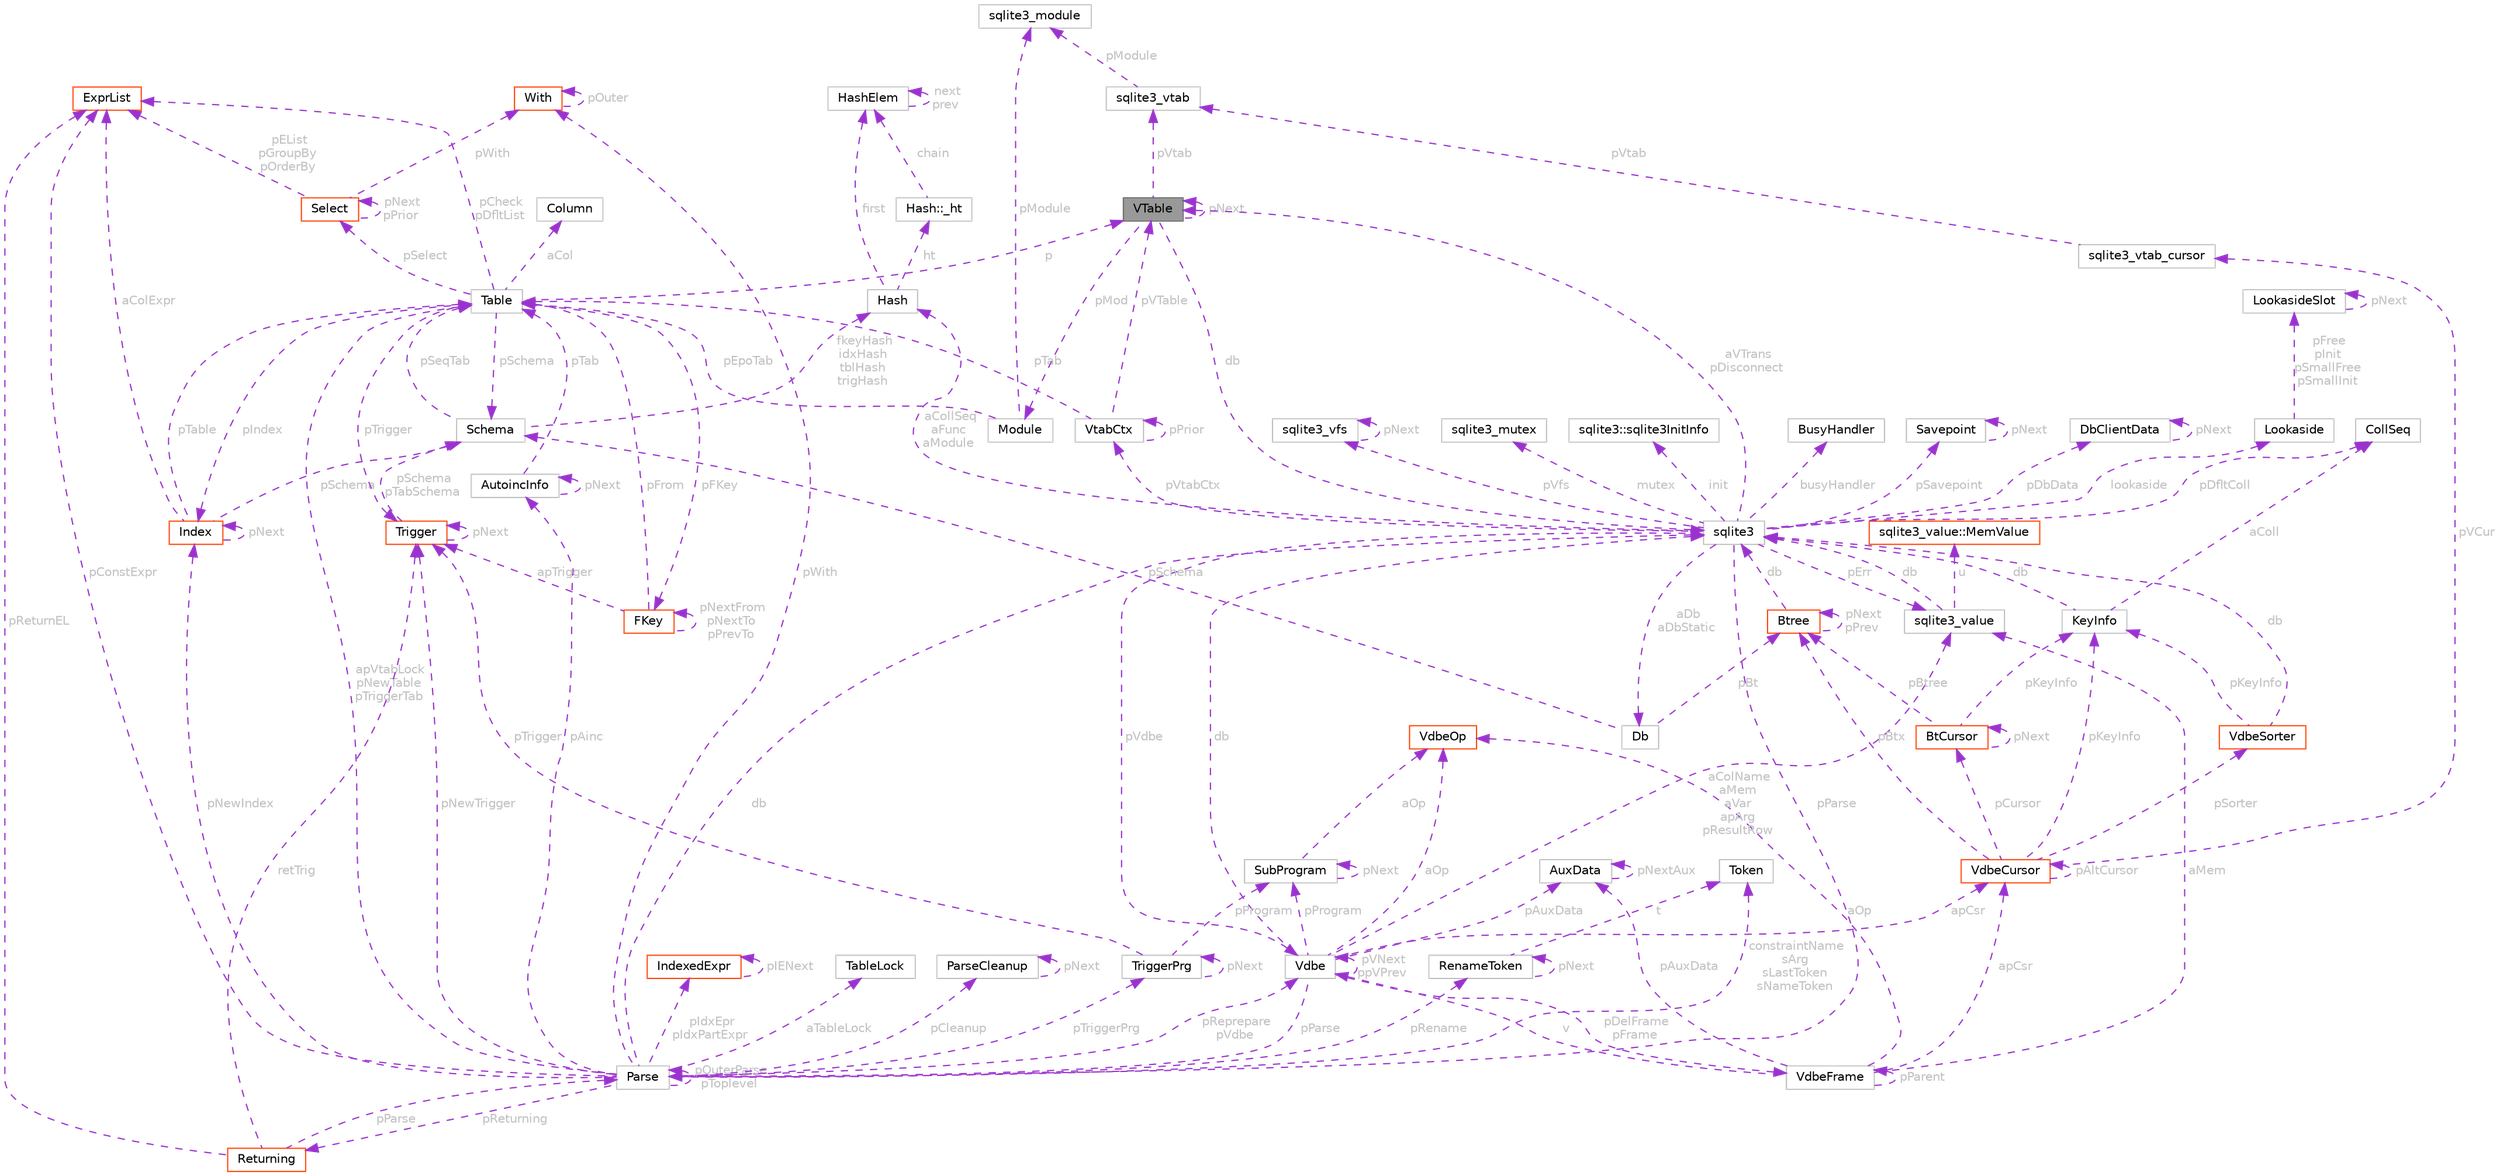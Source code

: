 digraph "VTable"
{
 // LATEX_PDF_SIZE
  bgcolor="transparent";
  edge [fontname=Helvetica,fontsize=10,labelfontname=Helvetica,labelfontsize=10];
  node [fontname=Helvetica,fontsize=10,shape=box,height=0.2,width=0.4];
  Node1 [id="Node000001",label="VTable",height=0.2,width=0.4,color="gray40", fillcolor="grey60", style="filled", fontcolor="black",tooltip=" "];
  Node2 -> Node1 [id="edge1_Node000001_Node000002",dir="back",color="darkorchid3",style="dashed",tooltip=" ",label=" db",fontcolor="grey" ];
  Node2 [id="Node000002",label="sqlite3",height=0.2,width=0.4,color="grey75", fillcolor="white", style="filled",URL="$structsqlite3.html",tooltip=" "];
  Node3 -> Node2 [id="edge2_Node000002_Node000003",dir="back",color="darkorchid3",style="dashed",tooltip=" ",label=" pVfs",fontcolor="grey" ];
  Node3 [id="Node000003",label="sqlite3_vfs",height=0.2,width=0.4,color="grey75", fillcolor="white", style="filled",URL="$structsqlite3__vfs.html",tooltip=" "];
  Node3 -> Node3 [id="edge3_Node000003_Node000003",dir="back",color="darkorchid3",style="dashed",tooltip=" ",label=" pNext",fontcolor="grey" ];
  Node4 -> Node2 [id="edge4_Node000002_Node000004",dir="back",color="darkorchid3",style="dashed",tooltip=" ",label=" pVdbe",fontcolor="grey" ];
  Node4 [id="Node000004",label="Vdbe",height=0.2,width=0.4,color="grey75", fillcolor="white", style="filled",URL="$structVdbe.html",tooltip=" "];
  Node2 -> Node4 [id="edge5_Node000004_Node000002",dir="back",color="darkorchid3",style="dashed",tooltip=" ",label=" db",fontcolor="grey" ];
  Node4 -> Node4 [id="edge6_Node000004_Node000004",dir="back",color="darkorchid3",style="dashed",tooltip=" ",label=" pVNext\nppVPrev",fontcolor="grey" ];
  Node5 -> Node4 [id="edge7_Node000004_Node000005",dir="back",color="darkorchid3",style="dashed",tooltip=" ",label=" pParse",fontcolor="grey" ];
  Node5 [id="Node000005",label="Parse",height=0.2,width=0.4,color="grey75", fillcolor="white", style="filled",URL="$structParse.html",tooltip=" "];
  Node2 -> Node5 [id="edge8_Node000005_Node000002",dir="back",color="darkorchid3",style="dashed",tooltip=" ",label=" db",fontcolor="grey" ];
  Node4 -> Node5 [id="edge9_Node000005_Node000004",dir="back",color="darkorchid3",style="dashed",tooltip=" ",label=" pReprepare\npVdbe",fontcolor="grey" ];
  Node6 -> Node5 [id="edge10_Node000005_Node000006",dir="back",color="darkorchid3",style="dashed",tooltip=" ",label=" pConstExpr",fontcolor="grey" ];
  Node6 [id="Node000006",label="ExprList",height=0.2,width=0.4,color="orangered", fillcolor="white", style="filled",URL="$structExprList.html",tooltip=" "];
  Node36 -> Node5 [id="edge11_Node000005_Node000036",dir="back",color="darkorchid3",style="dashed",tooltip=" ",label=" pIdxEpr\npIdxPartExpr",fontcolor="grey" ];
  Node36 [id="Node000036",label="IndexedExpr",height=0.2,width=0.4,color="orangered", fillcolor="white", style="filled",URL="$structIndexedExpr.html",tooltip=" "];
  Node36 -> Node36 [id="edge12_Node000036_Node000036",dir="back",color="darkorchid3",style="dashed",tooltip=" ",label=" pIENext",fontcolor="grey" ];
  Node37 -> Node5 [id="edge13_Node000005_Node000037",dir="back",color="darkorchid3",style="dashed",tooltip=" ",label=" aTableLock",fontcolor="grey" ];
  Node37 [id="Node000037",label="TableLock",height=0.2,width=0.4,color="grey75", fillcolor="white", style="filled",URL="$structTableLock.html",tooltip=" "];
  Node38 -> Node5 [id="edge14_Node000005_Node000038",dir="back",color="darkorchid3",style="dashed",tooltip=" ",label=" pAinc",fontcolor="grey" ];
  Node38 [id="Node000038",label="AutoincInfo",height=0.2,width=0.4,color="grey75", fillcolor="white", style="filled",URL="$structAutoincInfo.html",tooltip=" "];
  Node38 -> Node38 [id="edge15_Node000038_Node000038",dir="back",color="darkorchid3",style="dashed",tooltip=" ",label=" pNext",fontcolor="grey" ];
  Node12 -> Node38 [id="edge16_Node000038_Node000012",dir="back",color="darkorchid3",style="dashed",tooltip=" ",label=" pTab",fontcolor="grey" ];
  Node12 [id="Node000012",label="Table",height=0.2,width=0.4,color="grey75", fillcolor="white", style="filled",URL="$structTable.html",tooltip=" "];
  Node13 -> Node12 [id="edge17_Node000012_Node000013",dir="back",color="darkorchid3",style="dashed",tooltip=" ",label=" aCol",fontcolor="grey" ];
  Node13 [id="Node000013",label="Column",height=0.2,width=0.4,color="grey75", fillcolor="white", style="filled",URL="$structColumn.html",tooltip=" "];
  Node14 -> Node12 [id="edge18_Node000012_Node000014",dir="back",color="darkorchid3",style="dashed",tooltip=" ",label=" pIndex",fontcolor="grey" ];
  Node14 [id="Node000014",label="Index",height=0.2,width=0.4,color="orangered", fillcolor="white", style="filled",URL="$structIndex.html",tooltip=" "];
  Node12 -> Node14 [id="edge19_Node000014_Node000012",dir="back",color="darkorchid3",style="dashed",tooltip=" ",label=" pTable",fontcolor="grey" ];
  Node14 -> Node14 [id="edge20_Node000014_Node000014",dir="back",color="darkorchid3",style="dashed",tooltip=" ",label=" pNext",fontcolor="grey" ];
  Node15 -> Node14 [id="edge21_Node000014_Node000015",dir="back",color="darkorchid3",style="dashed",tooltip=" ",label=" pSchema",fontcolor="grey" ];
  Node15 [id="Node000015",label="Schema",height=0.2,width=0.4,color="grey75", fillcolor="white", style="filled",URL="$structSchema.html",tooltip=" "];
  Node16 -> Node15 [id="edge22_Node000015_Node000016",dir="back",color="darkorchid3",style="dashed",tooltip=" ",label=" fkeyHash\nidxHash\ntblHash\ntrigHash",fontcolor="grey" ];
  Node16 [id="Node000016",label="Hash",height=0.2,width=0.4,color="grey75", fillcolor="white", style="filled",URL="$structHash.html",tooltip=" "];
  Node17 -> Node16 [id="edge23_Node000016_Node000017",dir="back",color="darkorchid3",style="dashed",tooltip=" ",label=" first",fontcolor="grey" ];
  Node17 [id="Node000017",label="HashElem",height=0.2,width=0.4,color="grey75", fillcolor="white", style="filled",URL="$structHashElem.html",tooltip=" "];
  Node17 -> Node17 [id="edge24_Node000017_Node000017",dir="back",color="darkorchid3",style="dashed",tooltip=" ",label=" next\nprev",fontcolor="grey" ];
  Node18 -> Node16 [id="edge25_Node000016_Node000018",dir="back",color="darkorchid3",style="dashed",tooltip=" ",label=" ht",fontcolor="grey" ];
  Node18 [id="Node000018",label="Hash::_ht",height=0.2,width=0.4,color="grey75", fillcolor="white", style="filled",URL="$structHash_1_1__ht.html",tooltip=" "];
  Node17 -> Node18 [id="edge26_Node000018_Node000017",dir="back",color="darkorchid3",style="dashed",tooltip=" ",label=" chain",fontcolor="grey" ];
  Node12 -> Node15 [id="edge27_Node000015_Node000012",dir="back",color="darkorchid3",style="dashed",tooltip=" ",label=" pSeqTab",fontcolor="grey" ];
  Node6 -> Node14 [id="edge28_Node000014_Node000006",dir="back",color="darkorchid3",style="dashed",tooltip=" ",label=" aColExpr",fontcolor="grey" ];
  Node6 -> Node12 [id="edge29_Node000012_Node000006",dir="back",color="darkorchid3",style="dashed",tooltip=" ",label=" pCheck\npDfltList",fontcolor="grey" ];
  Node19 -> Node12 [id="edge30_Node000012_Node000019",dir="back",color="darkorchid3",style="dashed",tooltip=" ",label=" pFKey",fontcolor="grey" ];
  Node19 [id="Node000019",label="FKey",height=0.2,width=0.4,color="orangered", fillcolor="white", style="filled",URL="$structFKey.html",tooltip=" "];
  Node12 -> Node19 [id="edge31_Node000019_Node000012",dir="back",color="darkorchid3",style="dashed",tooltip=" ",label=" pFrom",fontcolor="grey" ];
  Node19 -> Node19 [id="edge32_Node000019_Node000019",dir="back",color="darkorchid3",style="dashed",tooltip=" ",label=" pNextFrom\npNextTo\npPrevTo",fontcolor="grey" ];
  Node20 -> Node19 [id="edge33_Node000019_Node000020",dir="back",color="darkorchid3",style="dashed",tooltip=" ",label=" apTrigger",fontcolor="grey" ];
  Node20 [id="Node000020",label="Trigger",height=0.2,width=0.4,color="orangered", fillcolor="white", style="filled",URL="$structTrigger.html",tooltip=" "];
  Node15 -> Node20 [id="edge34_Node000020_Node000015",dir="back",color="darkorchid3",style="dashed",tooltip=" ",label=" pSchema\npTabSchema",fontcolor="grey" ];
  Node20 -> Node20 [id="edge35_Node000020_Node000020",dir="back",color="darkorchid3",style="dashed",tooltip=" ",label=" pNext",fontcolor="grey" ];
  Node9 -> Node12 [id="edge36_Node000012_Node000009",dir="back",color="darkorchid3",style="dashed",tooltip=" ",label=" pSelect",fontcolor="grey" ];
  Node9 [id="Node000009",label="Select",height=0.2,width=0.4,color="orangered", fillcolor="white", style="filled",URL="$structSelect.html",tooltip=" "];
  Node6 -> Node9 [id="edge37_Node000009_Node000006",dir="back",color="darkorchid3",style="dashed",tooltip=" ",label=" pEList\npGroupBy\npOrderBy",fontcolor="grey" ];
  Node9 -> Node9 [id="edge38_Node000009_Node000009",dir="back",color="darkorchid3",style="dashed",tooltip=" ",label=" pNext\npPrior",fontcolor="grey" ];
  Node28 -> Node9 [id="edge39_Node000009_Node000028",dir="back",color="darkorchid3",style="dashed",tooltip=" ",label=" pWith",fontcolor="grey" ];
  Node28 [id="Node000028",label="With",height=0.2,width=0.4,color="orangered", fillcolor="white", style="filled",URL="$structWith.html",tooltip=" "];
  Node28 -> Node28 [id="edge40_Node000028_Node000028",dir="back",color="darkorchid3",style="dashed",tooltip=" ",label=" pOuter",fontcolor="grey" ];
  Node1 -> Node12 [id="edge41_Node000012_Node000001",dir="back",color="darkorchid3",style="dashed",tooltip=" ",label=" p",fontcolor="grey" ];
  Node20 -> Node12 [id="edge42_Node000012_Node000020",dir="back",color="darkorchid3",style="dashed",tooltip=" ",label=" pTrigger",fontcolor="grey" ];
  Node15 -> Node12 [id="edge43_Node000012_Node000015",dir="back",color="darkorchid3",style="dashed",tooltip=" ",label=" pSchema",fontcolor="grey" ];
  Node5 -> Node5 [id="edge44_Node000005_Node000005",dir="back",color="darkorchid3",style="dashed",tooltip=" ",label=" pOuterParse\npToplevel",fontcolor="grey" ];
  Node12 -> Node5 [id="edge45_Node000005_Node000012",dir="back",color="darkorchid3",style="dashed",tooltip=" ",label=" apVtabLock\npNewTable\npTriggerTab",fontcolor="grey" ];
  Node39 -> Node5 [id="edge46_Node000005_Node000039",dir="back",color="darkorchid3",style="dashed",tooltip=" ",label=" pTriggerPrg",fontcolor="grey" ];
  Node39 [id="Node000039",label="TriggerPrg",height=0.2,width=0.4,color="grey75", fillcolor="white", style="filled",URL="$structTriggerPrg.html",tooltip=" "];
  Node20 -> Node39 [id="edge47_Node000039_Node000020",dir="back",color="darkorchid3",style="dashed",tooltip=" ",label=" pTrigger",fontcolor="grey" ];
  Node39 -> Node39 [id="edge48_Node000039_Node000039",dir="back",color="darkorchid3",style="dashed",tooltip=" ",label=" pNext",fontcolor="grey" ];
  Node40 -> Node39 [id="edge49_Node000039_Node000040",dir="back",color="darkorchid3",style="dashed",tooltip=" ",label=" pProgram",fontcolor="grey" ];
  Node40 [id="Node000040",label="SubProgram",height=0.2,width=0.4,color="grey75", fillcolor="white", style="filled",URL="$structSubProgram.html",tooltip=" "];
  Node41 -> Node40 [id="edge50_Node000040_Node000041",dir="back",color="darkorchid3",style="dashed",tooltip=" ",label=" aOp",fontcolor="grey" ];
  Node41 [id="Node000041",label="VdbeOp",height=0.2,width=0.4,color="orangered", fillcolor="white", style="filled",URL="$structVdbeOp.html",tooltip=" "];
  Node40 -> Node40 [id="edge51_Node000040_Node000040",dir="back",color="darkorchid3",style="dashed",tooltip=" ",label=" pNext",fontcolor="grey" ];
  Node49 -> Node5 [id="edge52_Node000005_Node000049",dir="back",color="darkorchid3",style="dashed",tooltip=" ",label=" pCleanup",fontcolor="grey" ];
  Node49 [id="Node000049",label="ParseCleanup",height=0.2,width=0.4,color="grey75", fillcolor="white", style="filled",URL="$structParseCleanup.html",tooltip=" "];
  Node49 -> Node49 [id="edge53_Node000049_Node000049",dir="back",color="darkorchid3",style="dashed",tooltip=" ",label=" pNext",fontcolor="grey" ];
  Node50 -> Node5 [id="edge54_Node000005_Node000050",dir="back",color="darkorchid3",style="dashed",tooltip=" ",label=" constraintName\nsArg\nsLastToken\nsNameToken",fontcolor="grey" ];
  Node50 [id="Node000050",label="Token",height=0.2,width=0.4,color="grey75", fillcolor="white", style="filled",URL="$structToken.html",tooltip=" "];
  Node51 -> Node5 [id="edge55_Node000005_Node000051",dir="back",color="darkorchid3",style="dashed",tooltip=" ",label=" pReturning",fontcolor="grey" ];
  Node51 [id="Node000051",label="Returning",height=0.2,width=0.4,color="orangered", fillcolor="white", style="filled",URL="$structReturning.html",tooltip=" "];
  Node5 -> Node51 [id="edge56_Node000051_Node000005",dir="back",color="darkorchid3",style="dashed",tooltip=" ",label=" pParse",fontcolor="grey" ];
  Node6 -> Node51 [id="edge57_Node000051_Node000006",dir="back",color="darkorchid3",style="dashed",tooltip=" ",label=" pReturnEL",fontcolor="grey" ];
  Node20 -> Node51 [id="edge58_Node000051_Node000020",dir="back",color="darkorchid3",style="dashed",tooltip=" ",label=" retTrig",fontcolor="grey" ];
  Node14 -> Node5 [id="edge59_Node000005_Node000014",dir="back",color="darkorchid3",style="dashed",tooltip=" ",label=" pNewIndex",fontcolor="grey" ];
  Node20 -> Node5 [id="edge60_Node000005_Node000020",dir="back",color="darkorchid3",style="dashed",tooltip=" ",label=" pNewTrigger",fontcolor="grey" ];
  Node28 -> Node5 [id="edge61_Node000005_Node000028",dir="back",color="darkorchid3",style="dashed",tooltip=" ",label=" pWith",fontcolor="grey" ];
  Node52 -> Node5 [id="edge62_Node000005_Node000052",dir="back",color="darkorchid3",style="dashed",tooltip=" ",label=" pRename",fontcolor="grey" ];
  Node52 [id="Node000052",label="RenameToken",height=0.2,width=0.4,color="grey75", fillcolor="white", style="filled",URL="$structRenameToken.html",tooltip=" "];
  Node50 -> Node52 [id="edge63_Node000052_Node000050",dir="back",color="darkorchid3",style="dashed",tooltip=" ",label=" t",fontcolor="grey" ];
  Node52 -> Node52 [id="edge64_Node000052_Node000052",dir="back",color="darkorchid3",style="dashed",tooltip=" ",label=" pNext",fontcolor="grey" ];
  Node44 -> Node4 [id="edge65_Node000004_Node000044",dir="back",color="darkorchid3",style="dashed",tooltip=" ",label=" aColName\naMem\naVar\napArg\npResultRow",fontcolor="grey" ];
  Node44 [id="Node000044",label="sqlite3_value",height=0.2,width=0.4,color="grey75", fillcolor="white", style="filled",URL="$structsqlite3__value.html",tooltip=" "];
  Node45 -> Node44 [id="edge66_Node000044_Node000045",dir="back",color="darkorchid3",style="dashed",tooltip=" ",label=" u",fontcolor="grey" ];
  Node45 [id="Node000045",label="sqlite3_value::MemValue",height=0.2,width=0.4,color="orangered", fillcolor="white", style="filled",URL="$unionsqlite3__value_1_1MemValue.html",tooltip=" "];
  Node2 -> Node44 [id="edge67_Node000044_Node000002",dir="back",color="darkorchid3",style="dashed",tooltip=" ",label=" db",fontcolor="grey" ];
  Node53 -> Node4 [id="edge68_Node000004_Node000053",dir="back",color="darkorchid3",style="dashed",tooltip=" ",label=" apCsr",fontcolor="grey" ];
  Node53 [id="Node000053",label="VdbeCursor",height=0.2,width=0.4,color="orangered", fillcolor="white", style="filled",URL="$structVdbeCursor.html",tooltip=" "];
  Node54 -> Node53 [id="edge69_Node000053_Node000054",dir="back",color="darkorchid3",style="dashed",tooltip=" ",label=" pBtx",fontcolor="grey" ];
  Node54 [id="Node000054",label="Btree",height=0.2,width=0.4,color="orangered", fillcolor="white", style="filled",URL="$structBtree.html",tooltip=" "];
  Node2 -> Node54 [id="edge70_Node000054_Node000002",dir="back",color="darkorchid3",style="dashed",tooltip=" ",label=" db",fontcolor="grey" ];
  Node54 -> Node54 [id="edge71_Node000054_Node000054",dir="back",color="darkorchid3",style="dashed",tooltip=" ",label=" pNext\npPrev",fontcolor="grey" ];
  Node53 -> Node53 [id="edge72_Node000053_Node000053",dir="back",color="darkorchid3",style="dashed",tooltip=" ",label=" pAltCursor",fontcolor="grey" ];
  Node67 -> Node53 [id="edge73_Node000053_Node000067",dir="back",color="darkorchid3",style="dashed",tooltip=" ",label=" pCursor",fontcolor="grey" ];
  Node67 [id="Node000067",label="BtCursor",height=0.2,width=0.4,color="orangered", fillcolor="white", style="filled",URL="$structBtCursor.html",tooltip=" "];
  Node54 -> Node67 [id="edge74_Node000067_Node000054",dir="back",color="darkorchid3",style="dashed",tooltip=" ",label=" pBtree",fontcolor="grey" ];
  Node67 -> Node67 [id="edge75_Node000067_Node000067",dir="back",color="darkorchid3",style="dashed",tooltip=" ",label=" pNext",fontcolor="grey" ];
  Node47 -> Node67 [id="edge76_Node000067_Node000047",dir="back",color="darkorchid3",style="dashed",tooltip=" ",label=" pKeyInfo",fontcolor="grey" ];
  Node47 [id="Node000047",label="KeyInfo",height=0.2,width=0.4,color="grey75", fillcolor="white", style="filled",URL="$structKeyInfo.html",tooltip=" "];
  Node2 -> Node47 [id="edge77_Node000047_Node000002",dir="back",color="darkorchid3",style="dashed",tooltip=" ",label=" db",fontcolor="grey" ];
  Node46 -> Node47 [id="edge78_Node000047_Node000046",dir="back",color="darkorchid3",style="dashed",tooltip=" ",label=" aColl",fontcolor="grey" ];
  Node46 [id="Node000046",label="CollSeq",height=0.2,width=0.4,color="grey75", fillcolor="white", style="filled",URL="$structCollSeq.html",tooltip=" "];
  Node72 -> Node53 [id="edge79_Node000053_Node000072",dir="back",color="darkorchid3",style="dashed",tooltip=" ",label=" pVCur",fontcolor="grey" ];
  Node72 [id="Node000072",label="sqlite3_vtab_cursor",height=0.2,width=0.4,color="grey75", fillcolor="white", style="filled",URL="$structsqlite3__vtab__cursor.html",tooltip=" "];
  Node73 -> Node72 [id="edge80_Node000072_Node000073",dir="back",color="darkorchid3",style="dashed",tooltip=" ",label=" pVtab",fontcolor="grey" ];
  Node73 [id="Node000073",label="sqlite3_vtab",height=0.2,width=0.4,color="grey75", fillcolor="white", style="filled",URL="$structsqlite3__vtab.html",tooltip=" "];
  Node74 -> Node73 [id="edge81_Node000073_Node000074",dir="back",color="darkorchid3",style="dashed",tooltip=" ",label=" pModule",fontcolor="grey" ];
  Node74 [id="Node000074",label="sqlite3_module",height=0.2,width=0.4,color="grey75", fillcolor="white", style="filled",URL="$structsqlite3__module.html",tooltip=" "];
  Node75 -> Node53 [id="edge82_Node000053_Node000075",dir="back",color="darkorchid3",style="dashed",tooltip=" ",label=" pSorter",fontcolor="grey" ];
  Node75 [id="Node000075",label="VdbeSorter",height=0.2,width=0.4,color="orangered", fillcolor="white", style="filled",URL="$structVdbeSorter.html",tooltip=" "];
  Node2 -> Node75 [id="edge83_Node000075_Node000002",dir="back",color="darkorchid3",style="dashed",tooltip=" ",label=" db",fontcolor="grey" ];
  Node47 -> Node75 [id="edge84_Node000075_Node000047",dir="back",color="darkorchid3",style="dashed",tooltip=" ",label=" pKeyInfo",fontcolor="grey" ];
  Node47 -> Node53 [id="edge85_Node000053_Node000047",dir="back",color="darkorchid3",style="dashed",tooltip=" ",label=" pKeyInfo",fontcolor="grey" ];
  Node41 -> Node4 [id="edge86_Node000004_Node000041",dir="back",color="darkorchid3",style="dashed",tooltip=" ",label=" aOp",fontcolor="grey" ];
  Node86 -> Node4 [id="edge87_Node000004_Node000086",dir="back",color="darkorchid3",style="dashed",tooltip=" ",label=" pDelFrame\npFrame",fontcolor="grey" ];
  Node86 [id="Node000086",label="VdbeFrame",height=0.2,width=0.4,color="grey75", fillcolor="white", style="filled",URL="$structVdbeFrame.html",tooltip=" "];
  Node4 -> Node86 [id="edge88_Node000086_Node000004",dir="back",color="darkorchid3",style="dashed",tooltip=" ",label=" v",fontcolor="grey" ];
  Node86 -> Node86 [id="edge89_Node000086_Node000086",dir="back",color="darkorchid3",style="dashed",tooltip=" ",label=" pParent",fontcolor="grey" ];
  Node41 -> Node86 [id="edge90_Node000086_Node000041",dir="back",color="darkorchid3",style="dashed",tooltip=" ",label=" aOp",fontcolor="grey" ];
  Node44 -> Node86 [id="edge91_Node000086_Node000044",dir="back",color="darkorchid3",style="dashed",tooltip=" ",label=" aMem",fontcolor="grey" ];
  Node53 -> Node86 [id="edge92_Node000086_Node000053",dir="back",color="darkorchid3",style="dashed",tooltip=" ",label=" apCsr",fontcolor="grey" ];
  Node87 -> Node86 [id="edge93_Node000086_Node000087",dir="back",color="darkorchid3",style="dashed",tooltip=" ",label=" pAuxData",fontcolor="grey" ];
  Node87 [id="Node000087",label="AuxData",height=0.2,width=0.4,color="grey75", fillcolor="white", style="filled",URL="$structAuxData.html",tooltip=" "];
  Node87 -> Node87 [id="edge94_Node000087_Node000087",dir="back",color="darkorchid3",style="dashed",tooltip=" ",label=" pNextAux",fontcolor="grey" ];
  Node40 -> Node4 [id="edge95_Node000004_Node000040",dir="back",color="darkorchid3",style="dashed",tooltip=" ",label=" pProgram",fontcolor="grey" ];
  Node87 -> Node4 [id="edge96_Node000004_Node000087",dir="back",color="darkorchid3",style="dashed",tooltip=" ",label=" pAuxData",fontcolor="grey" ];
  Node46 -> Node2 [id="edge97_Node000002_Node000046",dir="back",color="darkorchid3",style="dashed",tooltip=" ",label=" pDfltColl",fontcolor="grey" ];
  Node70 -> Node2 [id="edge98_Node000002_Node000070",dir="back",color="darkorchid3",style="dashed",tooltip=" ",label=" mutex",fontcolor="grey" ];
  Node70 [id="Node000070",label="sqlite3_mutex",height=0.2,width=0.4,color="grey75", fillcolor="white", style="filled",URL="$structsqlite3__mutex.html",tooltip=" "];
  Node88 -> Node2 [id="edge99_Node000002_Node000088",dir="back",color="darkorchid3",style="dashed",tooltip=" ",label=" aDb\naDbStatic",fontcolor="grey" ];
  Node88 [id="Node000088",label="Db",height=0.2,width=0.4,color="grey75", fillcolor="white", style="filled",URL="$structDb.html",tooltip=" "];
  Node54 -> Node88 [id="edge100_Node000088_Node000054",dir="back",color="darkorchid3",style="dashed",tooltip=" ",label=" pBt",fontcolor="grey" ];
  Node15 -> Node88 [id="edge101_Node000088_Node000015",dir="back",color="darkorchid3",style="dashed",tooltip=" ",label=" pSchema",fontcolor="grey" ];
  Node89 -> Node2 [id="edge102_Node000002_Node000089",dir="back",color="darkorchid3",style="dashed",tooltip=" ",label=" init",fontcolor="grey" ];
  Node89 [id="Node000089",label="sqlite3::sqlite3InitInfo",height=0.2,width=0.4,color="grey75", fillcolor="white", style="filled",URL="$structsqlite3_1_1sqlite3InitInfo.html",tooltip=" "];
  Node5 -> Node2 [id="edge103_Node000002_Node000005",dir="back",color="darkorchid3",style="dashed",tooltip=" ",label=" pParse",fontcolor="grey" ];
  Node44 -> Node2 [id="edge104_Node000002_Node000044",dir="back",color="darkorchid3",style="dashed",tooltip=" ",label=" pErr",fontcolor="grey" ];
  Node90 -> Node2 [id="edge105_Node000002_Node000090",dir="back",color="darkorchid3",style="dashed",tooltip=" ",label=" lookaside",fontcolor="grey" ];
  Node90 [id="Node000090",label="Lookaside",height=0.2,width=0.4,color="grey75", fillcolor="white", style="filled",URL="$structLookaside.html",tooltip=" "];
  Node91 -> Node90 [id="edge106_Node000090_Node000091",dir="back",color="darkorchid3",style="dashed",tooltip=" ",label=" pFree\npInit\npSmallFree\npSmallInit",fontcolor="grey" ];
  Node91 [id="Node000091",label="LookasideSlot",height=0.2,width=0.4,color="grey75", fillcolor="white", style="filled",URL="$structLookasideSlot.html",tooltip=" "];
  Node91 -> Node91 [id="edge107_Node000091_Node000091",dir="back",color="darkorchid3",style="dashed",tooltip=" ",label=" pNext",fontcolor="grey" ];
  Node16 -> Node2 [id="edge108_Node000002_Node000016",dir="back",color="darkorchid3",style="dashed",tooltip=" ",label=" aCollSeq\naFunc\naModule",fontcolor="grey" ];
  Node92 -> Node2 [id="edge109_Node000002_Node000092",dir="back",color="darkorchid3",style="dashed",tooltip=" ",label=" pVtabCtx",fontcolor="grey" ];
  Node92 [id="Node000092",label="VtabCtx",height=0.2,width=0.4,color="grey75", fillcolor="white", style="filled",URL="$structVtabCtx.html",tooltip=" "];
  Node1 -> Node92 [id="edge110_Node000092_Node000001",dir="back",color="darkorchid3",style="dashed",tooltip=" ",label=" pVTable",fontcolor="grey" ];
  Node12 -> Node92 [id="edge111_Node000092_Node000012",dir="back",color="darkorchid3",style="dashed",tooltip=" ",label=" pTab",fontcolor="grey" ];
  Node92 -> Node92 [id="edge112_Node000092_Node000092",dir="back",color="darkorchid3",style="dashed",tooltip=" ",label=" pPrior",fontcolor="grey" ];
  Node1 -> Node2 [id="edge113_Node000002_Node000001",dir="back",color="darkorchid3",style="dashed",tooltip=" ",label=" aVTrans\npDisconnect",fontcolor="grey" ];
  Node93 -> Node2 [id="edge114_Node000002_Node000093",dir="back",color="darkorchid3",style="dashed",tooltip=" ",label=" busyHandler",fontcolor="grey" ];
  Node93 [id="Node000093",label="BusyHandler",height=0.2,width=0.4,color="grey75", fillcolor="white", style="filled",URL="$structBusyHandler.html",tooltip=" "];
  Node94 -> Node2 [id="edge115_Node000002_Node000094",dir="back",color="darkorchid3",style="dashed",tooltip=" ",label=" pSavepoint",fontcolor="grey" ];
  Node94 [id="Node000094",label="Savepoint",height=0.2,width=0.4,color="grey75", fillcolor="white", style="filled",URL="$structSavepoint.html",tooltip=" "];
  Node94 -> Node94 [id="edge116_Node000094_Node000094",dir="back",color="darkorchid3",style="dashed",tooltip=" ",label=" pNext",fontcolor="grey" ];
  Node95 -> Node2 [id="edge117_Node000002_Node000095",dir="back",color="darkorchid3",style="dashed",tooltip=" ",label=" pDbData",fontcolor="grey" ];
  Node95 [id="Node000095",label="DbClientData",height=0.2,width=0.4,color="grey75", fillcolor="white", style="filled",URL="$structDbClientData.html",tooltip=" "];
  Node95 -> Node95 [id="edge118_Node000095_Node000095",dir="back",color="darkorchid3",style="dashed",tooltip=" ",label=" pNext",fontcolor="grey" ];
  Node96 -> Node1 [id="edge119_Node000001_Node000096",dir="back",color="darkorchid3",style="dashed",tooltip=" ",label=" pMod",fontcolor="grey" ];
  Node96 [id="Node000096",label="Module",height=0.2,width=0.4,color="grey75", fillcolor="white", style="filled",URL="$structModule.html",tooltip=" "];
  Node74 -> Node96 [id="edge120_Node000096_Node000074",dir="back",color="darkorchid3",style="dashed",tooltip=" ",label=" pModule",fontcolor="grey" ];
  Node12 -> Node96 [id="edge121_Node000096_Node000012",dir="back",color="darkorchid3",style="dashed",tooltip=" ",label=" pEpoTab",fontcolor="grey" ];
  Node73 -> Node1 [id="edge122_Node000001_Node000073",dir="back",color="darkorchid3",style="dashed",tooltip=" ",label=" pVtab",fontcolor="grey" ];
  Node1 -> Node1 [id="edge123_Node000001_Node000001",dir="back",color="darkorchid3",style="dashed",tooltip=" ",label=" pNext",fontcolor="grey" ];
}
